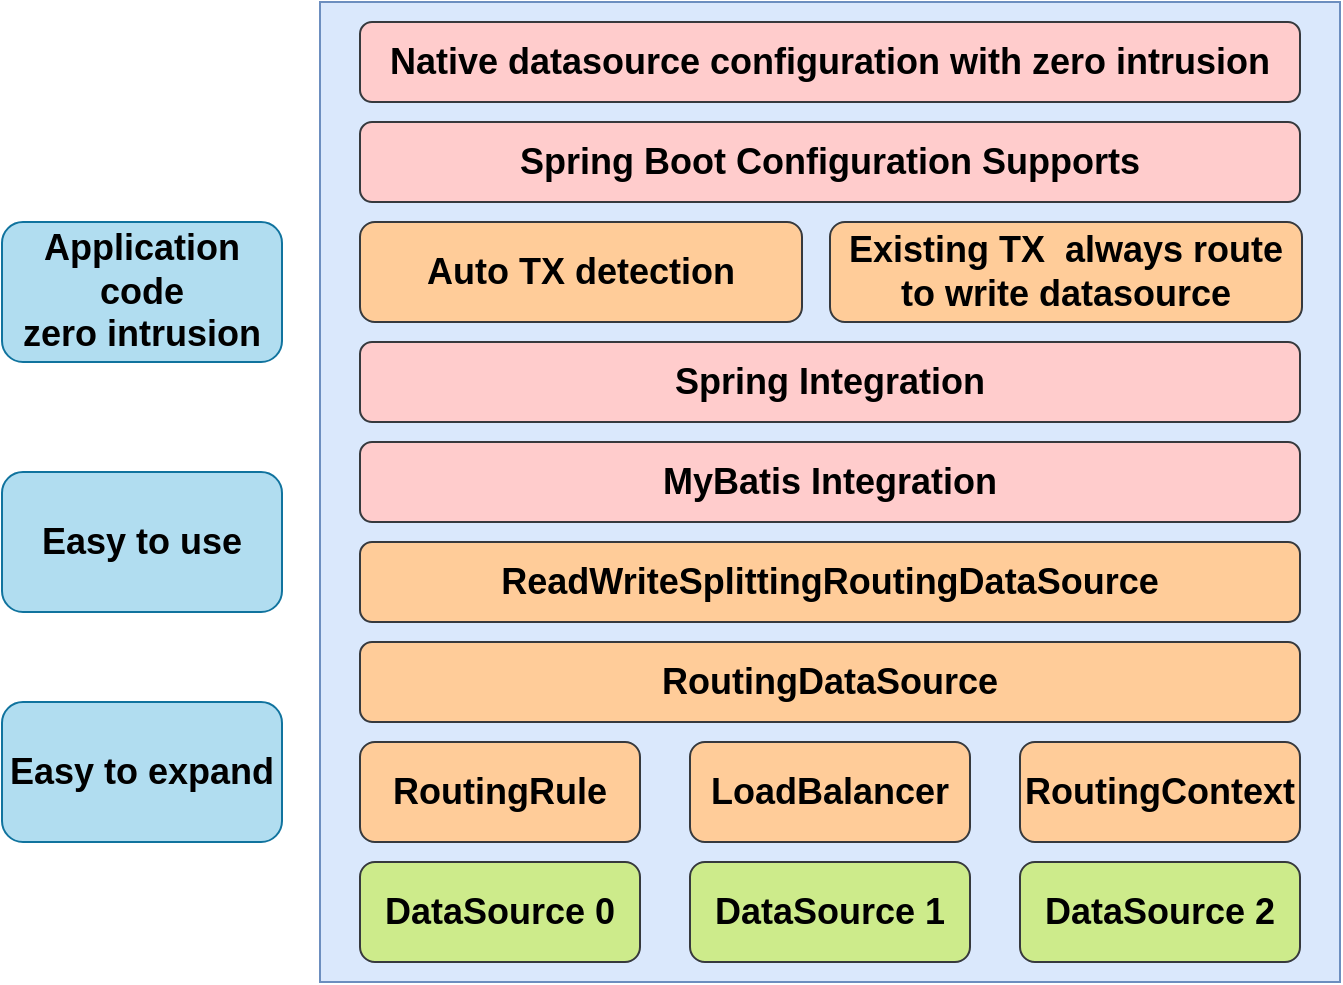 <mxfile version="21.2.9" type="github">
  <diagram name="第 1 页" id="yUAKFgmiYI_kj1EXI8XT">
    <mxGraphModel dx="1014" dy="532" grid="1" gridSize="10" guides="1" tooltips="1" connect="1" arrows="1" fold="1" page="1" pageScale="1" pageWidth="827" pageHeight="1169" math="0" shadow="0">
      <root>
        <mxCell id="0" />
        <mxCell id="1" parent="0" />
        <mxCell id="vJH0OtKHY2Miuph9InEm-1" value="" style="rounded=0;whiteSpace=wrap;html=1;fillColor=#dae8fc;strokeColor=#6c8ebf;" vertex="1" parent="1">
          <mxGeometry x="249" width="510" height="490" as="geometry" />
        </mxCell>
        <mxCell id="vJH0OtKHY2Miuph9InEm-2" value="&lt;font style=&quot;font-size: 18px;&quot;&gt;&lt;b&gt;DataSource 0&lt;/b&gt;&lt;/font&gt;" style="rounded=1;whiteSpace=wrap;html=1;fillColor=#cdeb8b;strokeColor=#36393d;" vertex="1" parent="1">
          <mxGeometry x="269" y="430" width="140" height="50" as="geometry" />
        </mxCell>
        <mxCell id="vJH0OtKHY2Miuph9InEm-3" value="&lt;font style=&quot;font-size: 18px;&quot;&gt;&lt;b&gt;DataSource 1&lt;/b&gt;&lt;/font&gt;" style="rounded=1;whiteSpace=wrap;html=1;fillColor=#cdeb8b;strokeColor=#36393d;" vertex="1" parent="1">
          <mxGeometry x="434" y="430" width="140" height="50" as="geometry" />
        </mxCell>
        <mxCell id="vJH0OtKHY2Miuph9InEm-4" value="&lt;font style=&quot;font-size: 18px;&quot;&gt;&lt;b&gt;DataSource 2&lt;/b&gt;&lt;/font&gt;" style="rounded=1;whiteSpace=wrap;html=1;fillColor=#cdeb8b;strokeColor=#36393d;" vertex="1" parent="1">
          <mxGeometry x="599" y="430" width="140" height="50" as="geometry" />
        </mxCell>
        <mxCell id="vJH0OtKHY2Miuph9InEm-5" value="&lt;font style=&quot;font-size: 18px;&quot;&gt;&lt;b&gt;RoutingDataSource&lt;/b&gt;&lt;/font&gt;" style="rounded=1;whiteSpace=wrap;html=1;fillColor=#ffcc99;strokeColor=#36393d;" vertex="1" parent="1">
          <mxGeometry x="269" y="320" width="470" height="40" as="geometry" />
        </mxCell>
        <mxCell id="vJH0OtKHY2Miuph9InEm-6" value="&lt;b&gt;&lt;font style=&quot;font-size: 18px;&quot;&gt;RoutingRule&lt;/font&gt;&lt;/b&gt;" style="rounded=1;whiteSpace=wrap;html=1;fillColor=#ffcc99;strokeColor=#36393d;" vertex="1" parent="1">
          <mxGeometry x="269" y="370" width="140" height="50" as="geometry" />
        </mxCell>
        <mxCell id="vJH0OtKHY2Miuph9InEm-7" value="&lt;b&gt;&lt;font style=&quot;font-size: 18px;&quot;&gt;LoadBalancer&lt;/font&gt;&lt;/b&gt;" style="rounded=1;whiteSpace=wrap;html=1;fillColor=#ffcc99;strokeColor=#36393d;" vertex="1" parent="1">
          <mxGeometry x="434" y="370" width="140" height="50" as="geometry" />
        </mxCell>
        <mxCell id="vJH0OtKHY2Miuph9InEm-8" value="&lt;b&gt;&lt;font style=&quot;font-size: 18px;&quot;&gt;RoutingContext&lt;/font&gt;&lt;/b&gt;" style="rounded=1;whiteSpace=wrap;html=1;fillColor=#ffcc99;strokeColor=#36393d;" vertex="1" parent="1">
          <mxGeometry x="599" y="370" width="140" height="50" as="geometry" />
        </mxCell>
        <mxCell id="vJH0OtKHY2Miuph9InEm-9" value="&lt;font style=&quot;font-size: 18px;&quot;&gt;&lt;b&gt;MyBatis Integration&lt;/b&gt;&lt;/font&gt;" style="rounded=1;whiteSpace=wrap;html=1;fillColor=#ffcccc;strokeColor=#36393d;" vertex="1" parent="1">
          <mxGeometry x="269" y="220" width="470" height="40" as="geometry" />
        </mxCell>
        <mxCell id="vJH0OtKHY2Miuph9InEm-10" value="&lt;font style=&quot;font-size: 18px;&quot;&gt;&lt;b&gt;Spring Integration&lt;/b&gt;&lt;/font&gt;" style="rounded=1;whiteSpace=wrap;html=1;fillColor=#ffcccc;strokeColor=#36393d;" vertex="1" parent="1">
          <mxGeometry x="269" y="170" width="470" height="40" as="geometry" />
        </mxCell>
        <mxCell id="vJH0OtKHY2Miuph9InEm-11" value="&lt;font style=&quot;font-size: 18px;&quot;&gt;&lt;b&gt;Spring Boot Configuration Supports&lt;/b&gt;&lt;/font&gt;" style="rounded=1;whiteSpace=wrap;html=1;fillColor=#ffcccc;strokeColor=#36393d;" vertex="1" parent="1">
          <mxGeometry x="269" y="60" width="470" height="40" as="geometry" />
        </mxCell>
        <mxCell id="vJH0OtKHY2Miuph9InEm-12" value="&lt;b&gt;&lt;font style=&quot;font-size: 18px;&quot;&gt;ReadWriteSplittingRoutingDataSource&lt;/font&gt;&lt;/b&gt;" style="rounded=1;whiteSpace=wrap;html=1;fillColor=#ffcc99;strokeColor=#36393d;" vertex="1" parent="1">
          <mxGeometry x="269" y="270" width="470" height="40" as="geometry" />
        </mxCell>
        <mxCell id="vJH0OtKHY2Miuph9InEm-13" value="&lt;font style=&quot;font-size: 18px;&quot;&gt;&lt;b&gt;Application code &lt;br&gt;zero intrusion&lt;/b&gt;&lt;/font&gt;" style="rounded=1;whiteSpace=wrap;html=1;fillColor=#b1ddf0;strokeColor=#10739e;" vertex="1" parent="1">
          <mxGeometry x="90" y="110" width="140" height="70" as="geometry" />
        </mxCell>
        <mxCell id="vJH0OtKHY2Miuph9InEm-14" value="&lt;font style=&quot;font-size: 18px;&quot;&gt;&lt;b&gt;Easy to use&lt;/b&gt;&lt;/font&gt;" style="rounded=1;whiteSpace=wrap;html=1;fillColor=#b1ddf0;strokeColor=#10739e;" vertex="1" parent="1">
          <mxGeometry x="90" y="235" width="140" height="70" as="geometry" />
        </mxCell>
        <mxCell id="vJH0OtKHY2Miuph9InEm-15" value="&lt;b&gt;&lt;font style=&quot;font-size: 18px;&quot;&gt;Easy to expand&lt;/font&gt;&lt;/b&gt;" style="rounded=1;whiteSpace=wrap;html=1;fillColor=#b1ddf0;strokeColor=#10739e;" vertex="1" parent="1">
          <mxGeometry x="90" y="350" width="140" height="70" as="geometry" />
        </mxCell>
        <mxCell id="vJH0OtKHY2Miuph9InEm-16" value="&lt;b&gt;&lt;font style=&quot;font-size: 18px;&quot;&gt;Auto TX detection&lt;/font&gt;&lt;/b&gt;" style="rounded=1;whiteSpace=wrap;html=1;fillColor=#ffcc99;strokeColor=#36393d;" vertex="1" parent="1">
          <mxGeometry x="269" y="110" width="221" height="50" as="geometry" />
        </mxCell>
        <mxCell id="vJH0OtKHY2Miuph9InEm-17" value="&lt;font style=&quot;font-size: 18px;&quot;&gt;&lt;b&gt;Existing TX&amp;nbsp;&amp;nbsp;&lt;/b&gt;&lt;/font&gt;&lt;b&gt;&lt;font style=&quot;font-size: 18px;&quot;&gt;always route to write datasource&lt;/font&gt;&lt;/b&gt;" style="rounded=1;whiteSpace=wrap;html=1;fillColor=#ffcc99;strokeColor=#36393d;" vertex="1" parent="1">
          <mxGeometry x="504" y="110" width="236" height="50" as="geometry" />
        </mxCell>
        <mxCell id="vJH0OtKHY2Miuph9InEm-18" value="&lt;b&gt;&lt;font style=&quot;font-size: 18px;&quot;&gt;Native datasource configuration with zero intrusion&lt;/font&gt;&lt;/b&gt;" style="rounded=1;whiteSpace=wrap;html=1;fillColor=#ffcccc;strokeColor=#36393d;" vertex="1" parent="1">
          <mxGeometry x="269" y="10" width="470" height="40" as="geometry" />
        </mxCell>
      </root>
    </mxGraphModel>
  </diagram>
</mxfile>
